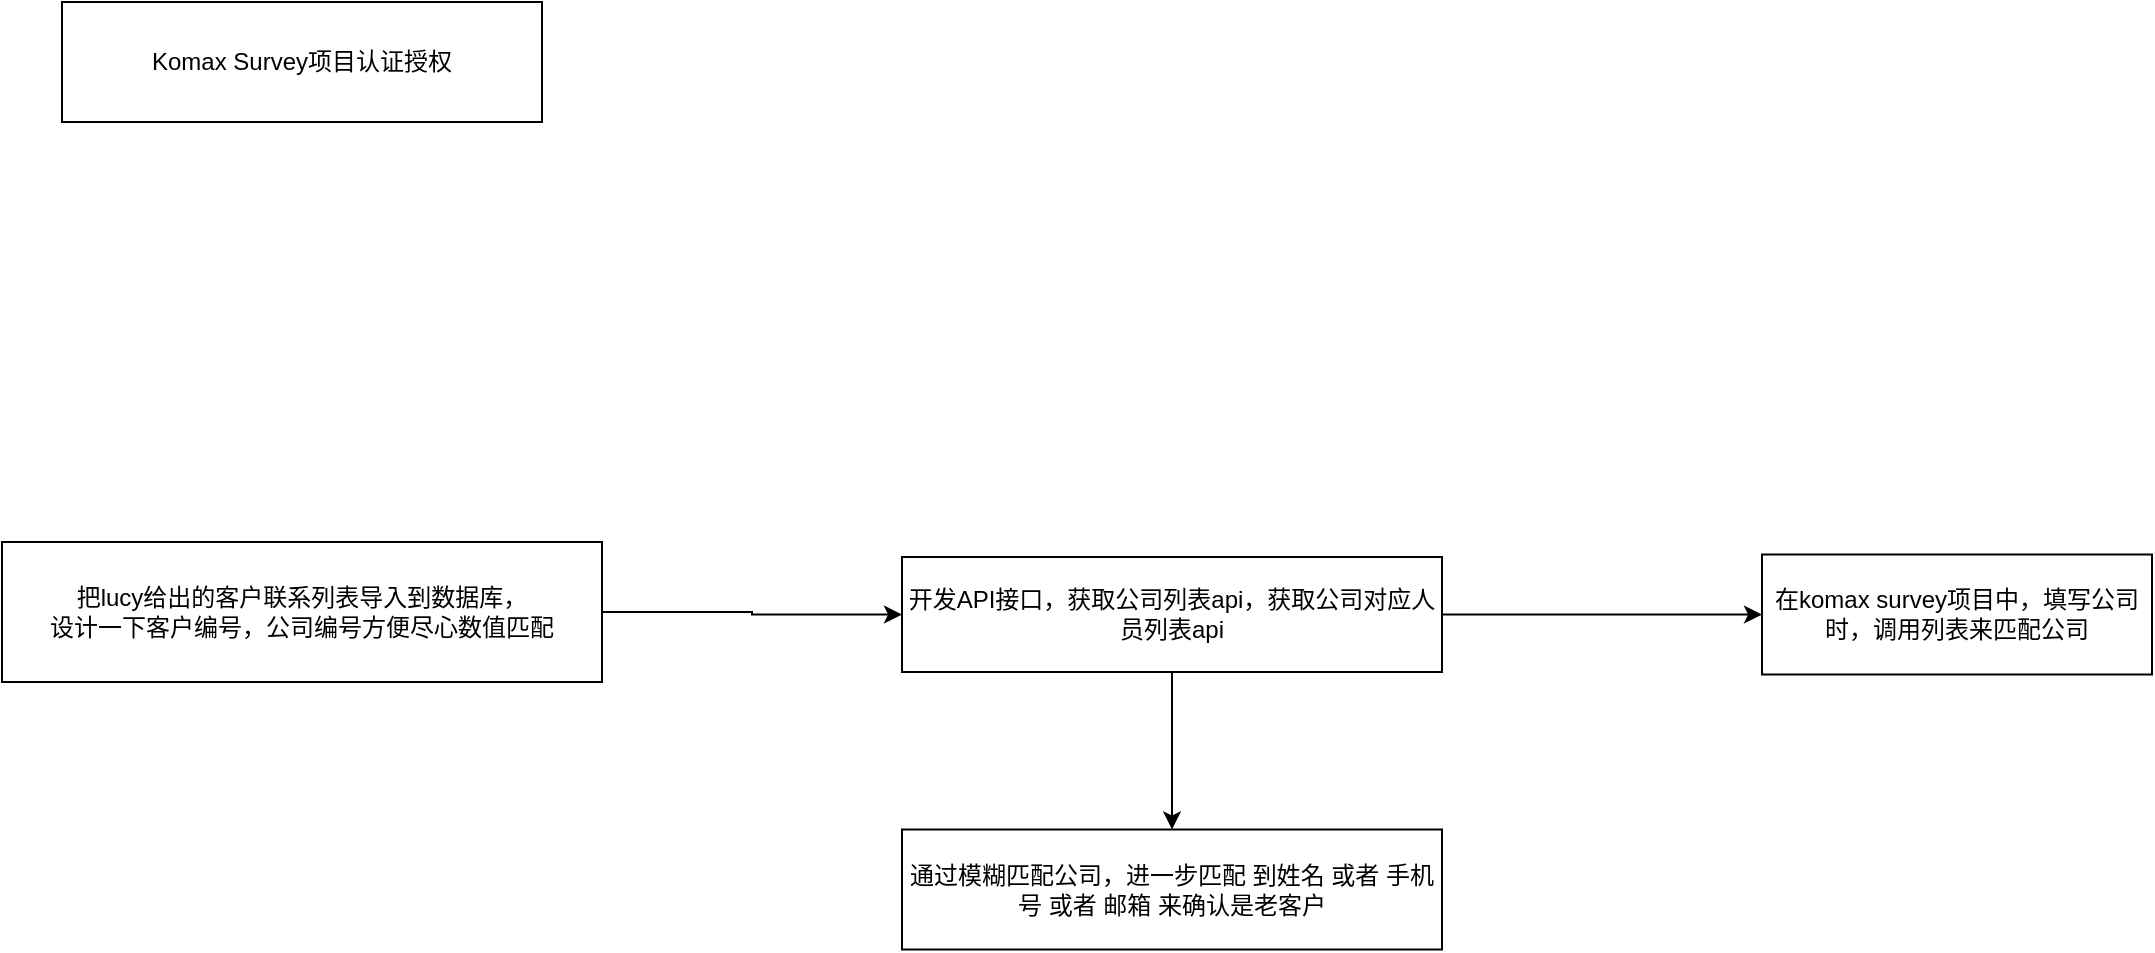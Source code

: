 <mxfile version="24.7.7">
  <diagram name="第 1 页" id="E2VFYo1PNSfyyOUbtZvf">
    <mxGraphModel dx="989" dy="538" grid="1" gridSize="10" guides="1" tooltips="1" connect="1" arrows="1" fold="1" page="1" pageScale="1" pageWidth="1920" pageHeight="1200" math="0" shadow="0">
      <root>
        <mxCell id="0" />
        <mxCell id="1" parent="0" />
        <mxCell id="2qUKpxzRkWsJpAkVV3Bd-1" value="Komax Survey项目认证授权" style="rounded=0;whiteSpace=wrap;html=1;" vertex="1" parent="1">
          <mxGeometry x="200" y="250" width="240" height="60" as="geometry" />
        </mxCell>
        <mxCell id="2qUKpxzRkWsJpAkVV3Bd-4" value="" style="edgeStyle=orthogonalEdgeStyle;rounded=0;orthogonalLoop=1;jettySize=auto;html=1;" edge="1" parent="1" source="2qUKpxzRkWsJpAkVV3Bd-2" target="2qUKpxzRkWsJpAkVV3Bd-3">
          <mxGeometry relative="1" as="geometry" />
        </mxCell>
        <mxCell id="2qUKpxzRkWsJpAkVV3Bd-2" value="把lucy给出的客户联系列表导入到数据库，&lt;div&gt;设计一下客户编号，公司编号方便尽心数值匹配&lt;/div&gt;" style="rounded=0;whiteSpace=wrap;html=1;" vertex="1" parent="1">
          <mxGeometry x="170" y="520" width="300" height="70" as="geometry" />
        </mxCell>
        <mxCell id="2qUKpxzRkWsJpAkVV3Bd-6" value="" style="edgeStyle=orthogonalEdgeStyle;rounded=0;orthogonalLoop=1;jettySize=auto;html=1;" edge="1" parent="1" source="2qUKpxzRkWsJpAkVV3Bd-3" target="2qUKpxzRkWsJpAkVV3Bd-5">
          <mxGeometry relative="1" as="geometry" />
        </mxCell>
        <mxCell id="2qUKpxzRkWsJpAkVV3Bd-8" value="" style="edgeStyle=orthogonalEdgeStyle;rounded=0;orthogonalLoop=1;jettySize=auto;html=1;" edge="1" parent="1" source="2qUKpxzRkWsJpAkVV3Bd-3" target="2qUKpxzRkWsJpAkVV3Bd-7">
          <mxGeometry relative="1" as="geometry" />
        </mxCell>
        <mxCell id="2qUKpxzRkWsJpAkVV3Bd-3" value="开发API接口，获取公司列表api，获取公司对应人员列表api" style="whiteSpace=wrap;html=1;rounded=0;" vertex="1" parent="1">
          <mxGeometry x="620" y="527.5" width="270" height="57.5" as="geometry" />
        </mxCell>
        <mxCell id="2qUKpxzRkWsJpAkVV3Bd-5" value="在komax survey项目中，填写公司时，调用列表来匹配公司" style="whiteSpace=wrap;html=1;rounded=0;" vertex="1" parent="1">
          <mxGeometry x="1050" y="526.25" width="195" height="60" as="geometry" />
        </mxCell>
        <mxCell id="2qUKpxzRkWsJpAkVV3Bd-7" value="通过模糊匹配公司，进一步匹配 到姓名 或者 手机号 或者 邮箱 来确认是老客户" style="whiteSpace=wrap;html=1;rounded=0;" vertex="1" parent="1">
          <mxGeometry x="620" y="663.75" width="270" height="60" as="geometry" />
        </mxCell>
      </root>
    </mxGraphModel>
  </diagram>
</mxfile>
